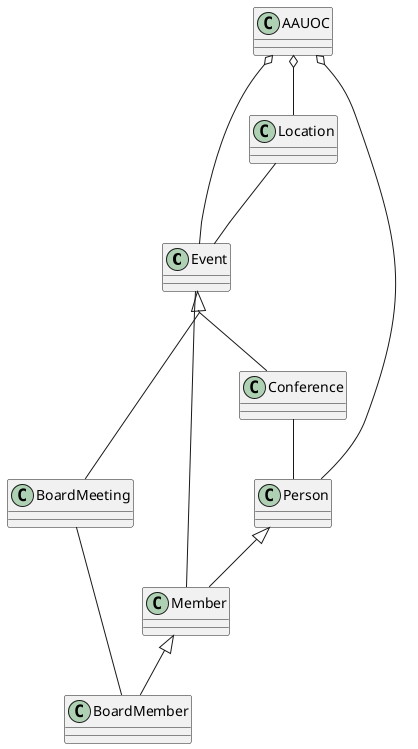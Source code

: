 @startuml
    class Event{
    }

    class Conference{
    }

    class BoardMeeting{
    }

    class Person{
    }

    class Member{
    }

    class BoardMember{
    }

    class Location{
    }

    class AAUOC{
    }

    AAUOC o-- Location
    AAUOC o-- Event
    AAUOC o-- Person
    Location -- Event
    Event-- Member
    skinparam groupInheritance 2
        Event <|-- Conference
        Event <|-- BoardMeeting

    Member <|-- BoardMember
    Person <|-- Member
    BoardMeeting -- BoardMember
    Conference --Person

@enduml












